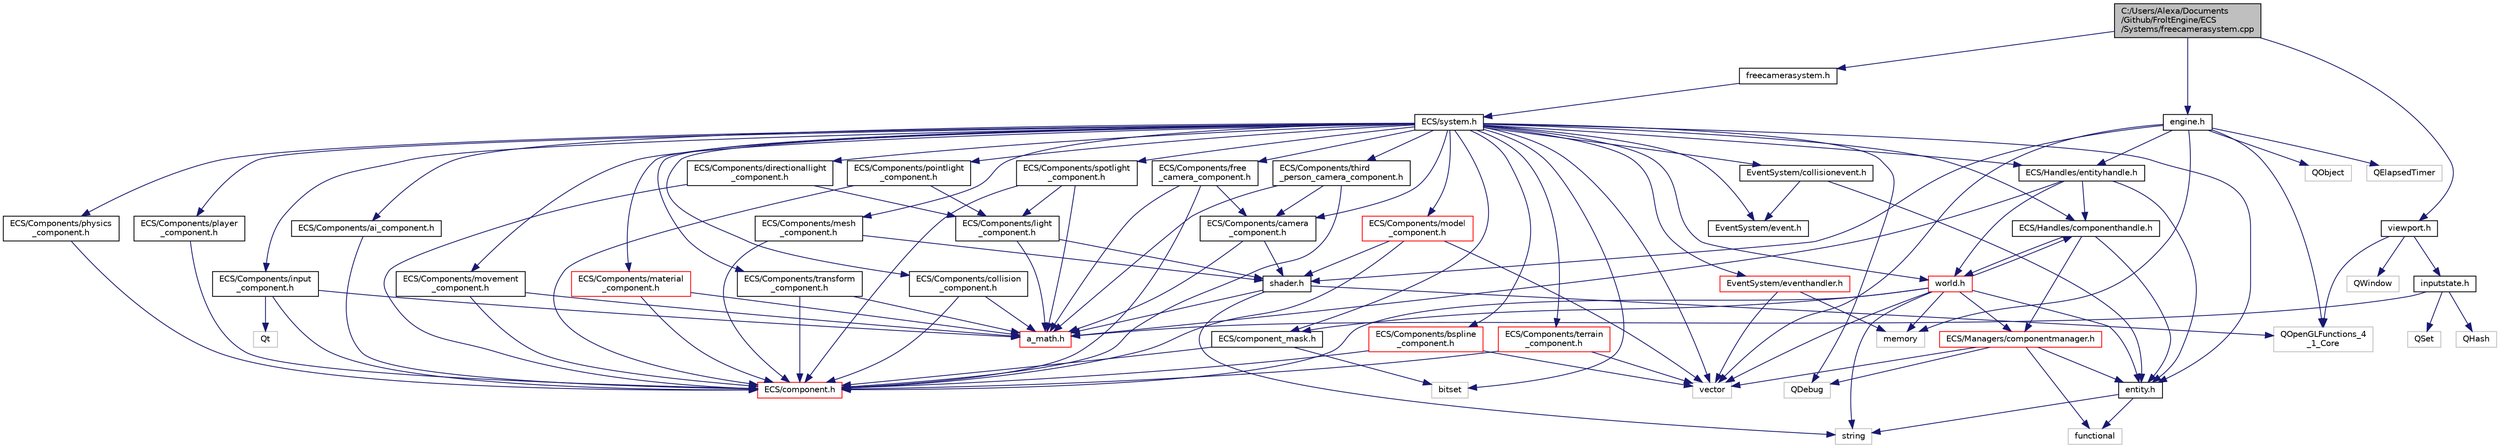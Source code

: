 digraph "C:/Users/Alexa/Documents/Github/FroltEngine/ECS/Systems/freecamerasystem.cpp"
{
  edge [fontname="Helvetica",fontsize="10",labelfontname="Helvetica",labelfontsize="10"];
  node [fontname="Helvetica",fontsize="10",shape=record];
  Node0 [label="C:/Users/Alexa/Documents\l/Github/FroltEngine/ECS\l/Systems/freecamerasystem.cpp",height=0.2,width=0.4,color="black", fillcolor="grey75", style="filled", fontcolor="black"];
  Node0 -> Node1 [color="midnightblue",fontsize="10",style="solid",fontname="Helvetica"];
  Node1 [label="freecamerasystem.h",height=0.2,width=0.4,color="black", fillcolor="white", style="filled",URL="$freecamerasystem_8h.html"];
  Node1 -> Node2 [color="midnightblue",fontsize="10",style="solid",fontname="Helvetica"];
  Node2 [label="ECS/system.h",height=0.2,width=0.4,color="black", fillcolor="white", style="filled",URL="$system_8h.html"];
  Node2 -> Node3 [color="midnightblue",fontsize="10",style="solid",fontname="Helvetica"];
  Node3 [label="vector",height=0.2,width=0.4,color="grey75", fillcolor="white", style="filled"];
  Node2 -> Node4 [color="midnightblue",fontsize="10",style="solid",fontname="Helvetica"];
  Node4 [label="bitset",height=0.2,width=0.4,color="grey75", fillcolor="white", style="filled"];
  Node2 -> Node5 [color="midnightblue",fontsize="10",style="solid",fontname="Helvetica"];
  Node5 [label="QDebug",height=0.2,width=0.4,color="grey75", fillcolor="white", style="filled"];
  Node2 -> Node6 [color="midnightblue",fontsize="10",style="solid",fontname="Helvetica"];
  Node6 [label="entity.h",height=0.2,width=0.4,color="black", fillcolor="white", style="filled",URL="$entity_8h.html"];
  Node6 -> Node7 [color="midnightblue",fontsize="10",style="solid",fontname="Helvetica"];
  Node7 [label="string",height=0.2,width=0.4,color="grey75", fillcolor="white", style="filled"];
  Node6 -> Node8 [color="midnightblue",fontsize="10",style="solid",fontname="Helvetica"];
  Node8 [label="functional",height=0.2,width=0.4,color="grey75", fillcolor="white", style="filled"];
  Node2 -> Node9 [color="midnightblue",fontsize="10",style="solid",fontname="Helvetica"];
  Node9 [label="ECS/Handles/entityhandle.h",height=0.2,width=0.4,color="black", fillcolor="white", style="filled",URL="$entityhandle_8h.html"];
  Node9 -> Node6 [color="midnightblue",fontsize="10",style="solid",fontname="Helvetica"];
  Node9 -> Node10 [color="midnightblue",fontsize="10",style="solid",fontname="Helvetica"];
  Node10 [label="ECS/Handles/componenthandle.h",height=0.2,width=0.4,color="black", fillcolor="white", style="filled",URL="$componenthandle_8h.html"];
  Node10 -> Node6 [color="midnightblue",fontsize="10",style="solid",fontname="Helvetica"];
  Node10 -> Node11 [color="midnightblue",fontsize="10",style="solid",fontname="Helvetica"];
  Node11 [label="ECS/Managers/componentmanager.h",height=0.2,width=0.4,color="red", fillcolor="white", style="filled",URL="$componentmanager_8h.html"];
  Node11 -> Node3 [color="midnightblue",fontsize="10",style="solid",fontname="Helvetica"];
  Node11 -> Node8 [color="midnightblue",fontsize="10",style="solid",fontname="Helvetica"];
  Node11 -> Node5 [color="midnightblue",fontsize="10",style="solid",fontname="Helvetica"];
  Node11 -> Node6 [color="midnightblue",fontsize="10",style="solid",fontname="Helvetica"];
  Node10 -> Node16 [color="midnightblue",fontsize="10",style="solid",fontname="Helvetica"];
  Node16 [label="world.h",height=0.2,width=0.4,color="red", fillcolor="white", style="filled",URL="$world_8h.html"];
  Node16 -> Node3 [color="midnightblue",fontsize="10",style="solid",fontname="Helvetica"];
  Node16 -> Node17 [color="midnightblue",fontsize="10",style="solid",fontname="Helvetica"];
  Node17 [label="memory",height=0.2,width=0.4,color="grey75", fillcolor="white", style="filled"];
  Node16 -> Node7 [color="midnightblue",fontsize="10",style="solid",fontname="Helvetica"];
  Node16 -> Node6 [color="midnightblue",fontsize="10",style="solid",fontname="Helvetica"];
  Node16 -> Node10 [color="midnightblue",fontsize="10",style="solid",fontname="Helvetica"];
  Node16 -> Node11 [color="midnightblue",fontsize="10",style="solid",fontname="Helvetica"];
  Node16 -> Node18 [color="midnightblue",fontsize="10",style="solid",fontname="Helvetica"];
  Node18 [label="ECS/component.h",height=0.2,width=0.4,color="red", fillcolor="white", style="filled",URL="$component_8h.html"];
  Node16 -> Node20 [color="midnightblue",fontsize="10",style="solid",fontname="Helvetica"];
  Node20 [label="ECS/component_mask.h",height=0.2,width=0.4,color="black", fillcolor="white", style="filled",URL="$component__mask_8h.html"];
  Node20 -> Node4 [color="midnightblue",fontsize="10",style="solid",fontname="Helvetica"];
  Node20 -> Node18 [color="midnightblue",fontsize="10",style="solid",fontname="Helvetica"];
  Node9 -> Node21 [color="midnightblue",fontsize="10",style="solid",fontname="Helvetica"];
  Node21 [label="a_math.h",height=0.2,width=0.4,color="red", fillcolor="white", style="filled",URL="$a__math_8h.html"];
  Node9 -> Node16 [color="midnightblue",fontsize="10",style="solid",fontname="Helvetica"];
  Node2 -> Node10 [color="midnightblue",fontsize="10",style="solid",fontname="Helvetica"];
  Node2 -> Node20 [color="midnightblue",fontsize="10",style="solid",fontname="Helvetica"];
  Node2 -> Node36 [color="midnightblue",fontsize="10",style="solid",fontname="Helvetica"];
  Node36 [label="ECS/Components/input\l_component.h",height=0.2,width=0.4,color="black", fillcolor="white", style="filled",URL="$input__component_8h.html"];
  Node36 -> Node18 [color="midnightblue",fontsize="10",style="solid",fontname="Helvetica"];
  Node36 -> Node37 [color="midnightblue",fontsize="10",style="solid",fontname="Helvetica"];
  Node37 [label="Qt",height=0.2,width=0.4,color="grey75", fillcolor="white", style="filled"];
  Node36 -> Node21 [color="midnightblue",fontsize="10",style="solid",fontname="Helvetica"];
  Node2 -> Node38 [color="midnightblue",fontsize="10",style="solid",fontname="Helvetica"];
  Node38 [label="ECS/Components/transform\l_component.h",height=0.2,width=0.4,color="black", fillcolor="white", style="filled",URL="$transform__component_8h.html"];
  Node38 -> Node21 [color="midnightblue",fontsize="10",style="solid",fontname="Helvetica"];
  Node38 -> Node18 [color="midnightblue",fontsize="10",style="solid",fontname="Helvetica"];
  Node2 -> Node39 [color="midnightblue",fontsize="10",style="solid",fontname="Helvetica"];
  Node39 [label="ECS/Components/directionallight\l_component.h",height=0.2,width=0.4,color="black", fillcolor="white", style="filled",URL="$directionallight__component_8h.html"];
  Node39 -> Node40 [color="midnightblue",fontsize="10",style="solid",fontname="Helvetica"];
  Node40 [label="ECS/Components/light\l_component.h",height=0.2,width=0.4,color="black", fillcolor="white", style="filled",URL="$light__component_8h.html"];
  Node40 -> Node21 [color="midnightblue",fontsize="10",style="solid",fontname="Helvetica"];
  Node40 -> Node41 [color="midnightblue",fontsize="10",style="solid",fontname="Helvetica"];
  Node41 [label="shader.h",height=0.2,width=0.4,color="black", fillcolor="white", style="filled",URL="$shader_8h.html"];
  Node41 -> Node42 [color="midnightblue",fontsize="10",style="solid",fontname="Helvetica"];
  Node42 [label="QOpenGLFunctions_4\l_1_Core",height=0.2,width=0.4,color="grey75", fillcolor="white", style="filled"];
  Node41 -> Node7 [color="midnightblue",fontsize="10",style="solid",fontname="Helvetica"];
  Node41 -> Node21 [color="midnightblue",fontsize="10",style="solid",fontname="Helvetica"];
  Node39 -> Node18 [color="midnightblue",fontsize="10",style="solid",fontname="Helvetica"];
  Node2 -> Node43 [color="midnightblue",fontsize="10",style="solid",fontname="Helvetica"];
  Node43 [label="ECS/Components/spotlight\l_component.h",height=0.2,width=0.4,color="black", fillcolor="white", style="filled",URL="$spotlight__component_8h.html"];
  Node43 -> Node40 [color="midnightblue",fontsize="10",style="solid",fontname="Helvetica"];
  Node43 -> Node18 [color="midnightblue",fontsize="10",style="solid",fontname="Helvetica"];
  Node43 -> Node21 [color="midnightblue",fontsize="10",style="solid",fontname="Helvetica"];
  Node2 -> Node44 [color="midnightblue",fontsize="10",style="solid",fontname="Helvetica"];
  Node44 [label="ECS/Components/pointlight\l_component.h",height=0.2,width=0.4,color="black", fillcolor="white", style="filled",URL="$pointlight__component_8h.html"];
  Node44 -> Node40 [color="midnightblue",fontsize="10",style="solid",fontname="Helvetica"];
  Node44 -> Node18 [color="midnightblue",fontsize="10",style="solid",fontname="Helvetica"];
  Node2 -> Node45 [color="midnightblue",fontsize="10",style="solid",fontname="Helvetica"];
  Node45 [label="ECS/Components/movement\l_component.h",height=0.2,width=0.4,color="black", fillcolor="white", style="filled",URL="$movement__component_8h.html"];
  Node45 -> Node21 [color="midnightblue",fontsize="10",style="solid",fontname="Helvetica"];
  Node45 -> Node18 [color="midnightblue",fontsize="10",style="solid",fontname="Helvetica"];
  Node2 -> Node46 [color="midnightblue",fontsize="10",style="solid",fontname="Helvetica"];
  Node46 [label="ECS/Components/mesh\l_component.h",height=0.2,width=0.4,color="black", fillcolor="white", style="filled",URL="$mesh__component_8h.html"];
  Node46 -> Node18 [color="midnightblue",fontsize="10",style="solid",fontname="Helvetica"];
  Node46 -> Node41 [color="midnightblue",fontsize="10",style="solid",fontname="Helvetica"];
  Node2 -> Node47 [color="midnightblue",fontsize="10",style="solid",fontname="Helvetica"];
  Node47 [label="ECS/Components/material\l_component.h",height=0.2,width=0.4,color="red", fillcolor="white", style="filled",URL="$material__component_8h.html"];
  Node47 -> Node18 [color="midnightblue",fontsize="10",style="solid",fontname="Helvetica"];
  Node47 -> Node21 [color="midnightblue",fontsize="10",style="solid",fontname="Helvetica"];
  Node2 -> Node49 [color="midnightblue",fontsize="10",style="solid",fontname="Helvetica"];
  Node49 [label="ECS/Components/camera\l_component.h",height=0.2,width=0.4,color="black", fillcolor="white", style="filled",URL="$camera__component_8h.html"];
  Node49 -> Node21 [color="midnightblue",fontsize="10",style="solid",fontname="Helvetica"];
  Node49 -> Node41 [color="midnightblue",fontsize="10",style="solid",fontname="Helvetica"];
  Node2 -> Node50 [color="midnightblue",fontsize="10",style="solid",fontname="Helvetica"];
  Node50 [label="ECS/Components/free\l_camera_component.h",height=0.2,width=0.4,color="black", fillcolor="white", style="filled",URL="$free__camera__component_8h.html"];
  Node50 -> Node18 [color="midnightblue",fontsize="10",style="solid",fontname="Helvetica"];
  Node50 -> Node49 [color="midnightblue",fontsize="10",style="solid",fontname="Helvetica"];
  Node50 -> Node21 [color="midnightblue",fontsize="10",style="solid",fontname="Helvetica"];
  Node2 -> Node51 [color="midnightblue",fontsize="10",style="solid",fontname="Helvetica"];
  Node51 [label="ECS/Components/terrain\l_component.h",height=0.2,width=0.4,color="red", fillcolor="white", style="filled",URL="$terrain__component_8h.html"];
  Node51 -> Node3 [color="midnightblue",fontsize="10",style="solid",fontname="Helvetica"];
  Node51 -> Node18 [color="midnightblue",fontsize="10",style="solid",fontname="Helvetica"];
  Node2 -> Node53 [color="midnightblue",fontsize="10",style="solid",fontname="Helvetica"];
  Node53 [label="ECS/Components/model\l_component.h",height=0.2,width=0.4,color="red", fillcolor="white", style="filled",URL="$model__component_8h.html"];
  Node53 -> Node3 [color="midnightblue",fontsize="10",style="solid",fontname="Helvetica"];
  Node53 -> Node18 [color="midnightblue",fontsize="10",style="solid",fontname="Helvetica"];
  Node53 -> Node41 [color="midnightblue",fontsize="10",style="solid",fontname="Helvetica"];
  Node2 -> Node55 [color="midnightblue",fontsize="10",style="solid",fontname="Helvetica"];
  Node55 [label="ECS/Components/physics\l_component.h",height=0.2,width=0.4,color="black", fillcolor="white", style="filled",URL="$physics__component_8h.html"];
  Node55 -> Node18 [color="midnightblue",fontsize="10",style="solid",fontname="Helvetica"];
  Node2 -> Node56 [color="midnightblue",fontsize="10",style="solid",fontname="Helvetica"];
  Node56 [label="ECS/Components/bspline\l_component.h",height=0.2,width=0.4,color="red", fillcolor="white", style="filled",URL="$bspline__component_8h.html"];
  Node56 -> Node18 [color="midnightblue",fontsize="10",style="solid",fontname="Helvetica"];
  Node56 -> Node3 [color="midnightblue",fontsize="10",style="solid",fontname="Helvetica"];
  Node2 -> Node57 [color="midnightblue",fontsize="10",style="solid",fontname="Helvetica"];
  Node57 [label="ECS/Components/collision\l_component.h",height=0.2,width=0.4,color="black", fillcolor="white", style="filled",URL="$collision__component_8h.html"];
  Node57 -> Node18 [color="midnightblue",fontsize="10",style="solid",fontname="Helvetica"];
  Node57 -> Node21 [color="midnightblue",fontsize="10",style="solid",fontname="Helvetica"];
  Node2 -> Node58 [color="midnightblue",fontsize="10",style="solid",fontname="Helvetica"];
  Node58 [label="ECS/Components/player\l_component.h",height=0.2,width=0.4,color="black", fillcolor="white", style="filled",URL="$player__component_8h.html"];
  Node58 -> Node18 [color="midnightblue",fontsize="10",style="solid",fontname="Helvetica"];
  Node2 -> Node59 [color="midnightblue",fontsize="10",style="solid",fontname="Helvetica"];
  Node59 [label="ECS/Components/ai_component.h",height=0.2,width=0.4,color="black", fillcolor="white", style="filled",URL="$ai__component_8h.html"];
  Node59 -> Node18 [color="midnightblue",fontsize="10",style="solid",fontname="Helvetica"];
  Node2 -> Node60 [color="midnightblue",fontsize="10",style="solid",fontname="Helvetica"];
  Node60 [label="ECS/Components/third\l_person_camera_component.h",height=0.2,width=0.4,color="black", fillcolor="white", style="filled",URL="$third__person__camera__component_8h.html"];
  Node60 -> Node18 [color="midnightblue",fontsize="10",style="solid",fontname="Helvetica"];
  Node60 -> Node49 [color="midnightblue",fontsize="10",style="solid",fontname="Helvetica"];
  Node60 -> Node21 [color="midnightblue",fontsize="10",style="solid",fontname="Helvetica"];
  Node2 -> Node16 [color="midnightblue",fontsize="10",style="solid",fontname="Helvetica"];
  Node2 -> Node61 [color="midnightblue",fontsize="10",style="solid",fontname="Helvetica"];
  Node61 [label="EventSystem/event.h",height=0.2,width=0.4,color="black", fillcolor="white", style="filled",URL="$event_8h.html"];
  Node2 -> Node62 [color="midnightblue",fontsize="10",style="solid",fontname="Helvetica"];
  Node62 [label="EventSystem/eventhandler.h",height=0.2,width=0.4,color="red", fillcolor="white", style="filled",URL="$eventhandler_8h.html"];
  Node62 -> Node3 [color="midnightblue",fontsize="10",style="solid",fontname="Helvetica"];
  Node62 -> Node17 [color="midnightblue",fontsize="10",style="solid",fontname="Helvetica"];
  Node2 -> Node66 [color="midnightblue",fontsize="10",style="solid",fontname="Helvetica"];
  Node66 [label="EventSystem/collisionevent.h",height=0.2,width=0.4,color="black", fillcolor="white", style="filled",URL="$collisionevent_8h.html"];
  Node66 -> Node61 [color="midnightblue",fontsize="10",style="solid",fontname="Helvetica"];
  Node66 -> Node6 [color="midnightblue",fontsize="10",style="solid",fontname="Helvetica"];
  Node0 -> Node67 [color="midnightblue",fontsize="10",style="solid",fontname="Helvetica"];
  Node67 [label="engine.h",height=0.2,width=0.4,color="black", fillcolor="white", style="filled",URL="$engine_8h.html"];
  Node67 -> Node68 [color="midnightblue",fontsize="10",style="solid",fontname="Helvetica"];
  Node68 [label="QObject",height=0.2,width=0.4,color="grey75", fillcolor="white", style="filled"];
  Node67 -> Node42 [color="midnightblue",fontsize="10",style="solid",fontname="Helvetica"];
  Node67 -> Node33 [color="midnightblue",fontsize="10",style="solid",fontname="Helvetica"];
  Node33 [label="QElapsedTimer",height=0.2,width=0.4,color="grey75", fillcolor="white", style="filled"];
  Node67 -> Node17 [color="midnightblue",fontsize="10",style="solid",fontname="Helvetica"];
  Node67 -> Node3 [color="midnightblue",fontsize="10",style="solid",fontname="Helvetica"];
  Node67 -> Node41 [color="midnightblue",fontsize="10",style="solid",fontname="Helvetica"];
  Node67 -> Node9 [color="midnightblue",fontsize="10",style="solid",fontname="Helvetica"];
  Node0 -> Node69 [color="midnightblue",fontsize="10",style="solid",fontname="Helvetica"];
  Node69 [label="viewport.h",height=0.2,width=0.4,color="black", fillcolor="white", style="filled",URL="$viewport_8h.html"];
  Node69 -> Node70 [color="midnightblue",fontsize="10",style="solid",fontname="Helvetica"];
  Node70 [label="QWindow",height=0.2,width=0.4,color="grey75", fillcolor="white", style="filled"];
  Node69 -> Node42 [color="midnightblue",fontsize="10",style="solid",fontname="Helvetica"];
  Node69 -> Node71 [color="midnightblue",fontsize="10",style="solid",fontname="Helvetica"];
  Node71 [label="inputstate.h",height=0.2,width=0.4,color="black", fillcolor="white", style="filled",URL="$inputstate_8h.html"];
  Node71 -> Node72 [color="midnightblue",fontsize="10",style="solid",fontname="Helvetica"];
  Node72 [label="QSet",height=0.2,width=0.4,color="grey75", fillcolor="white", style="filled"];
  Node71 -> Node73 [color="midnightblue",fontsize="10",style="solid",fontname="Helvetica"];
  Node73 [label="QHash",height=0.2,width=0.4,color="grey75", fillcolor="white", style="filled"];
  Node71 -> Node21 [color="midnightblue",fontsize="10",style="solid",fontname="Helvetica"];
}
